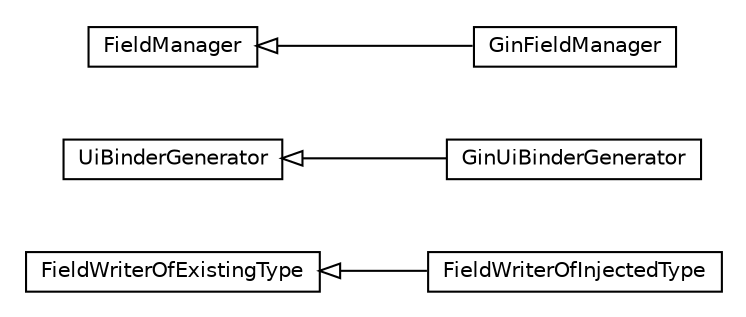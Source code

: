 #!/usr/local/bin/dot
#
# Class diagram 
# Generated by UMLGraph version R5_6-24-gf6e263 (http://www.umlgraph.org/)
#

digraph G {
	edge [fontname="Helvetica",fontsize=10,labelfontname="Helvetica",labelfontsize=10];
	node [fontname="Helvetica",fontsize=10,shape=plaintext];
	nodesep=0.25;
	ranksep=0.5;
	rankdir=LR;
	// com.google.gwt.uibinder.rebind.FieldWriterOfInjectedType
	c12329 [label=<<table title="com.google.gwt.uibinder.rebind.FieldWriterOfInjectedType" border="0" cellborder="1" cellspacing="0" cellpadding="2" port="p" href="./FieldWriterOfInjectedType.html">
		<tr><td><table border="0" cellspacing="0" cellpadding="1">
<tr><td align="center" balign="center"> FieldWriterOfInjectedType </td></tr>
		</table></td></tr>
		</table>>, URL="./FieldWriterOfInjectedType.html", fontname="Helvetica", fontcolor="black", fontsize=10.0];
	// com.google.gwt.uibinder.rebind.UiBinderGenerator
	c12330 [label=<<table title="com.google.gwt.uibinder.rebind.UiBinderGenerator" border="0" cellborder="1" cellspacing="0" cellpadding="2" port="p" href="./UiBinderGenerator.html">
		<tr><td><table border="0" cellspacing="0" cellpadding="1">
<tr><td align="center" balign="center"> UiBinderGenerator </td></tr>
		</table></td></tr>
		</table>>, URL="./UiBinderGenerator.html", fontname="Helvetica", fontcolor="black", fontsize=10.0];
	// com.google.gwt.uibinder.rebind.FieldManager
	c12331 [label=<<table title="com.google.gwt.uibinder.rebind.FieldManager" border="0" cellborder="1" cellspacing="0" cellpadding="2" port="p" href="./FieldManager.html">
		<tr><td><table border="0" cellspacing="0" cellpadding="1">
<tr><td align="center" balign="center"> FieldManager </td></tr>
		</table></td></tr>
		</table>>, URL="./FieldManager.html", fontname="Helvetica", fontcolor="black", fontsize=10.0];
	// com.google.gwt.uibinder.rebind.GinUiBinderGenerator
	c12332 [label=<<table title="com.google.gwt.uibinder.rebind.GinUiBinderGenerator" border="0" cellborder="1" cellspacing="0" cellpadding="2" port="p" href="./GinUiBinderGenerator.html">
		<tr><td><table border="0" cellspacing="0" cellpadding="1">
<tr><td align="center" balign="center"> GinUiBinderGenerator </td></tr>
		</table></td></tr>
		</table>>, URL="./GinUiBinderGenerator.html", fontname="Helvetica", fontcolor="black", fontsize=10.0];
	// com.google.gwt.uibinder.rebind.GinFieldManager
	c12333 [label=<<table title="com.google.gwt.uibinder.rebind.GinFieldManager" border="0" cellborder="1" cellspacing="0" cellpadding="2" port="p" href="./GinFieldManager.html">
		<tr><td><table border="0" cellspacing="0" cellpadding="1">
<tr><td align="center" balign="center"> GinFieldManager </td></tr>
		</table></td></tr>
		</table>>, URL="./GinFieldManager.html", fontname="Helvetica", fontcolor="black", fontsize=10.0];
	//com.google.gwt.uibinder.rebind.FieldWriterOfInjectedType extends com.google.gwt.uibinder.rebind.FieldWriterOfExistingType
	c12684:p -> c12329:p [dir=back,arrowtail=empty];
	//com.google.gwt.uibinder.rebind.GinUiBinderGenerator extends com.google.gwt.uibinder.rebind.UiBinderGenerator
	c12330:p -> c12332:p [dir=back,arrowtail=empty];
	//com.google.gwt.uibinder.rebind.GinFieldManager extends com.google.gwt.uibinder.rebind.FieldManager
	c12331:p -> c12333:p [dir=back,arrowtail=empty];
	// com.google.gwt.uibinder.rebind.FieldWriterOfExistingType
	c12684 [label=<<table title="com.google.gwt.uibinder.rebind.FieldWriterOfExistingType" border="0" cellborder="1" cellspacing="0" cellpadding="2" port="p">
		<tr><td><table border="0" cellspacing="0" cellpadding="1">
<tr><td align="center" balign="center"> FieldWriterOfExistingType </td></tr>
		</table></td></tr>
		</table>>, URL="null", fontname="Helvetica", fontcolor="black", fontsize=10.0];
}

